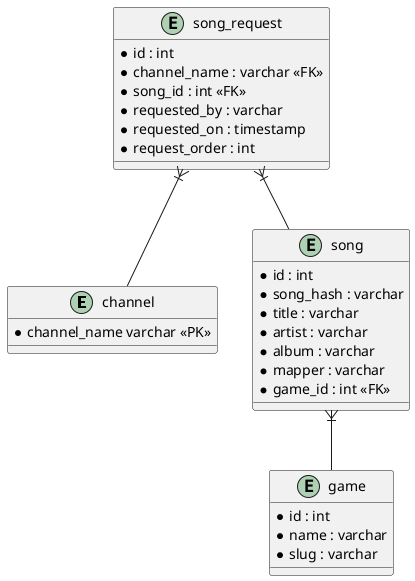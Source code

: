 @startuml
    entity channel {
        * channel_name varchar <<PK>>
    }

    entity game {
        * id : int
        * name : varchar
        * slug : varchar
    }

    entity song {
        * id : int
        * song_hash : varchar
        * title : varchar
        * artist : varchar
        * album : varchar
        * mapper : varchar
        * game_id : int <<FK>>
    }

    entity song_request {
        * id : int
        * channel_name : varchar <<FK>>
        * song_id : int <<FK>>
        * requested_by : varchar
        * requested_on : timestamp
        * request_order : int
    }

    song_request }|-- song
    song }|-- game
    song_request }|-- channel


@enduml
